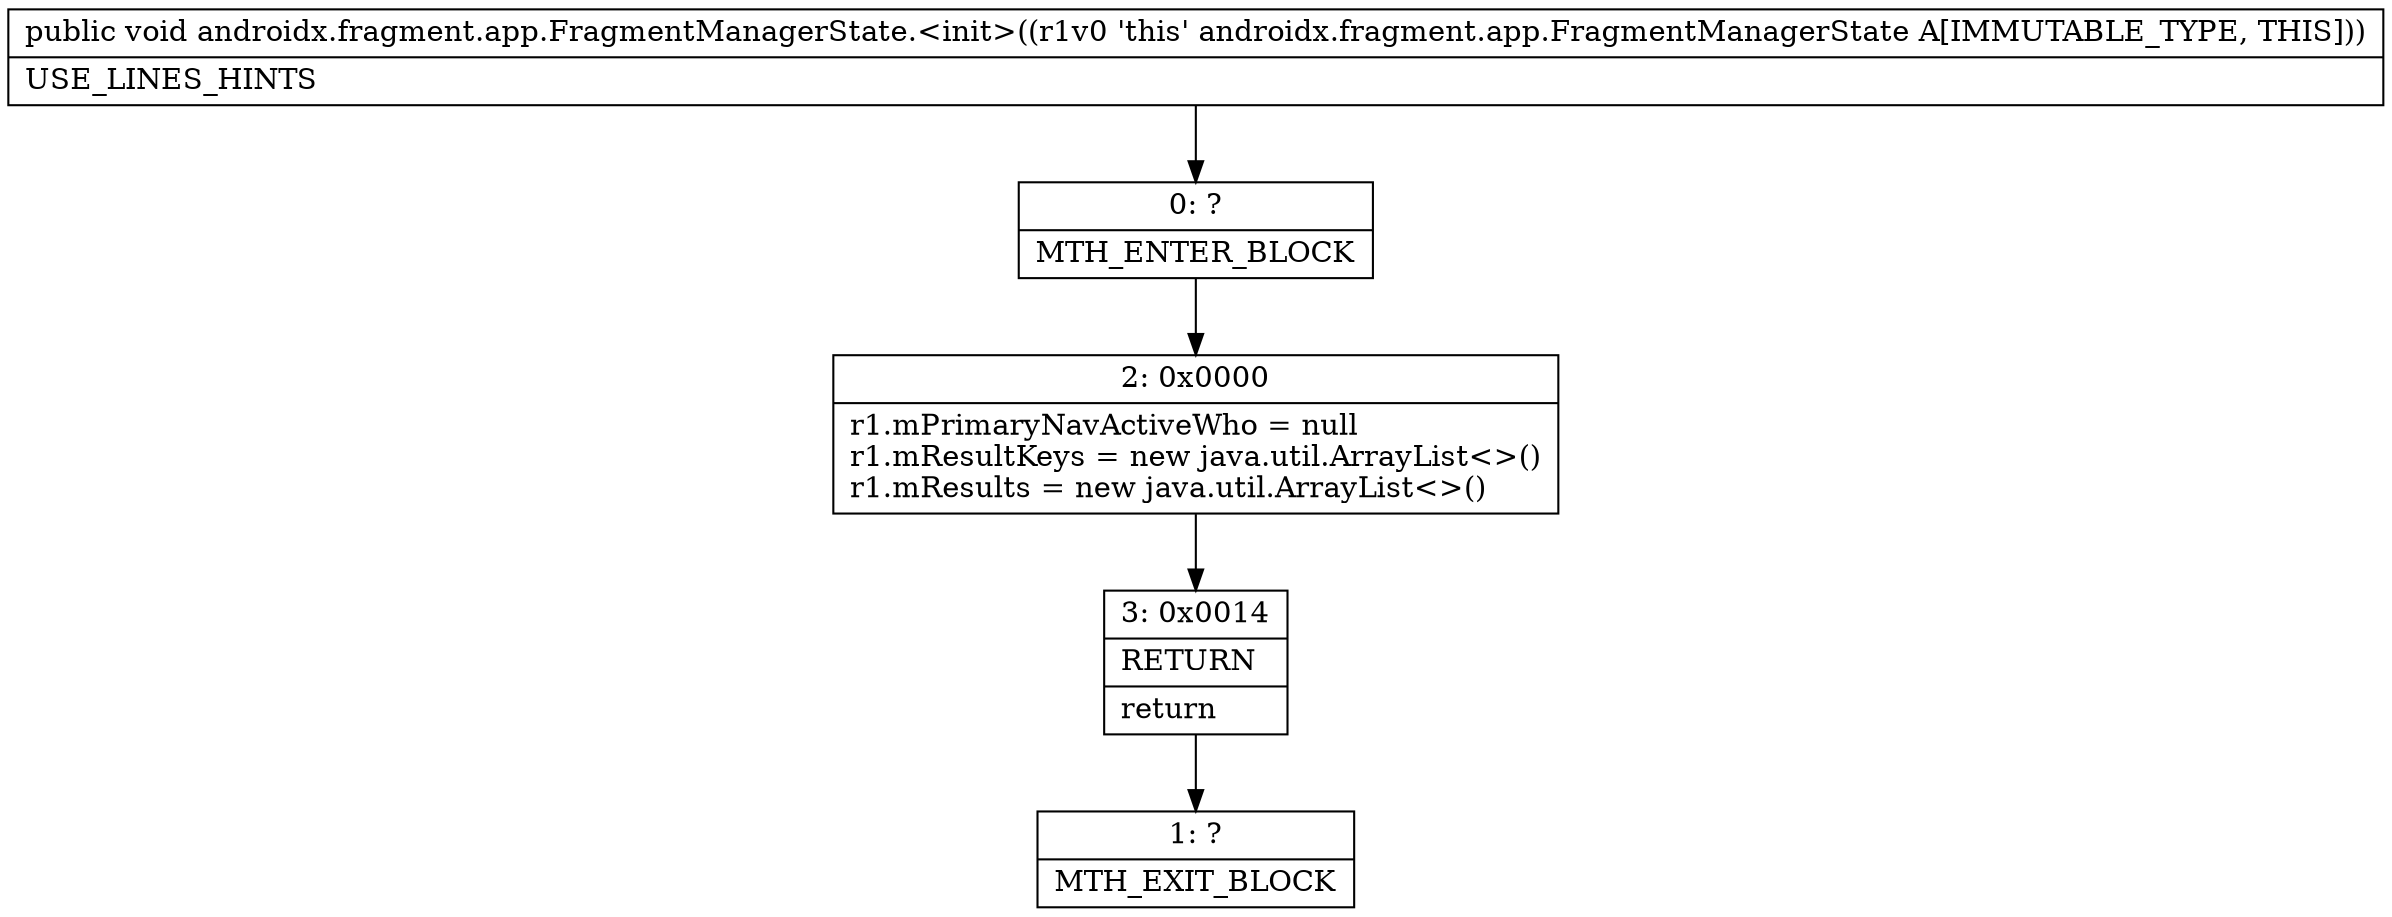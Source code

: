 digraph "CFG forandroidx.fragment.app.FragmentManagerState.\<init\>()V" {
Node_0 [shape=record,label="{0\:\ ?|MTH_ENTER_BLOCK\l}"];
Node_2 [shape=record,label="{2\:\ 0x0000|r1.mPrimaryNavActiveWho = null\lr1.mResultKeys = new java.util.ArrayList\<\>()\lr1.mResults = new java.util.ArrayList\<\>()\l}"];
Node_3 [shape=record,label="{3\:\ 0x0014|RETURN\l|return\l}"];
Node_1 [shape=record,label="{1\:\ ?|MTH_EXIT_BLOCK\l}"];
MethodNode[shape=record,label="{public void androidx.fragment.app.FragmentManagerState.\<init\>((r1v0 'this' androidx.fragment.app.FragmentManagerState A[IMMUTABLE_TYPE, THIS]))  | USE_LINES_HINTS\l}"];
MethodNode -> Node_0;Node_0 -> Node_2;
Node_2 -> Node_3;
Node_3 -> Node_1;
}

